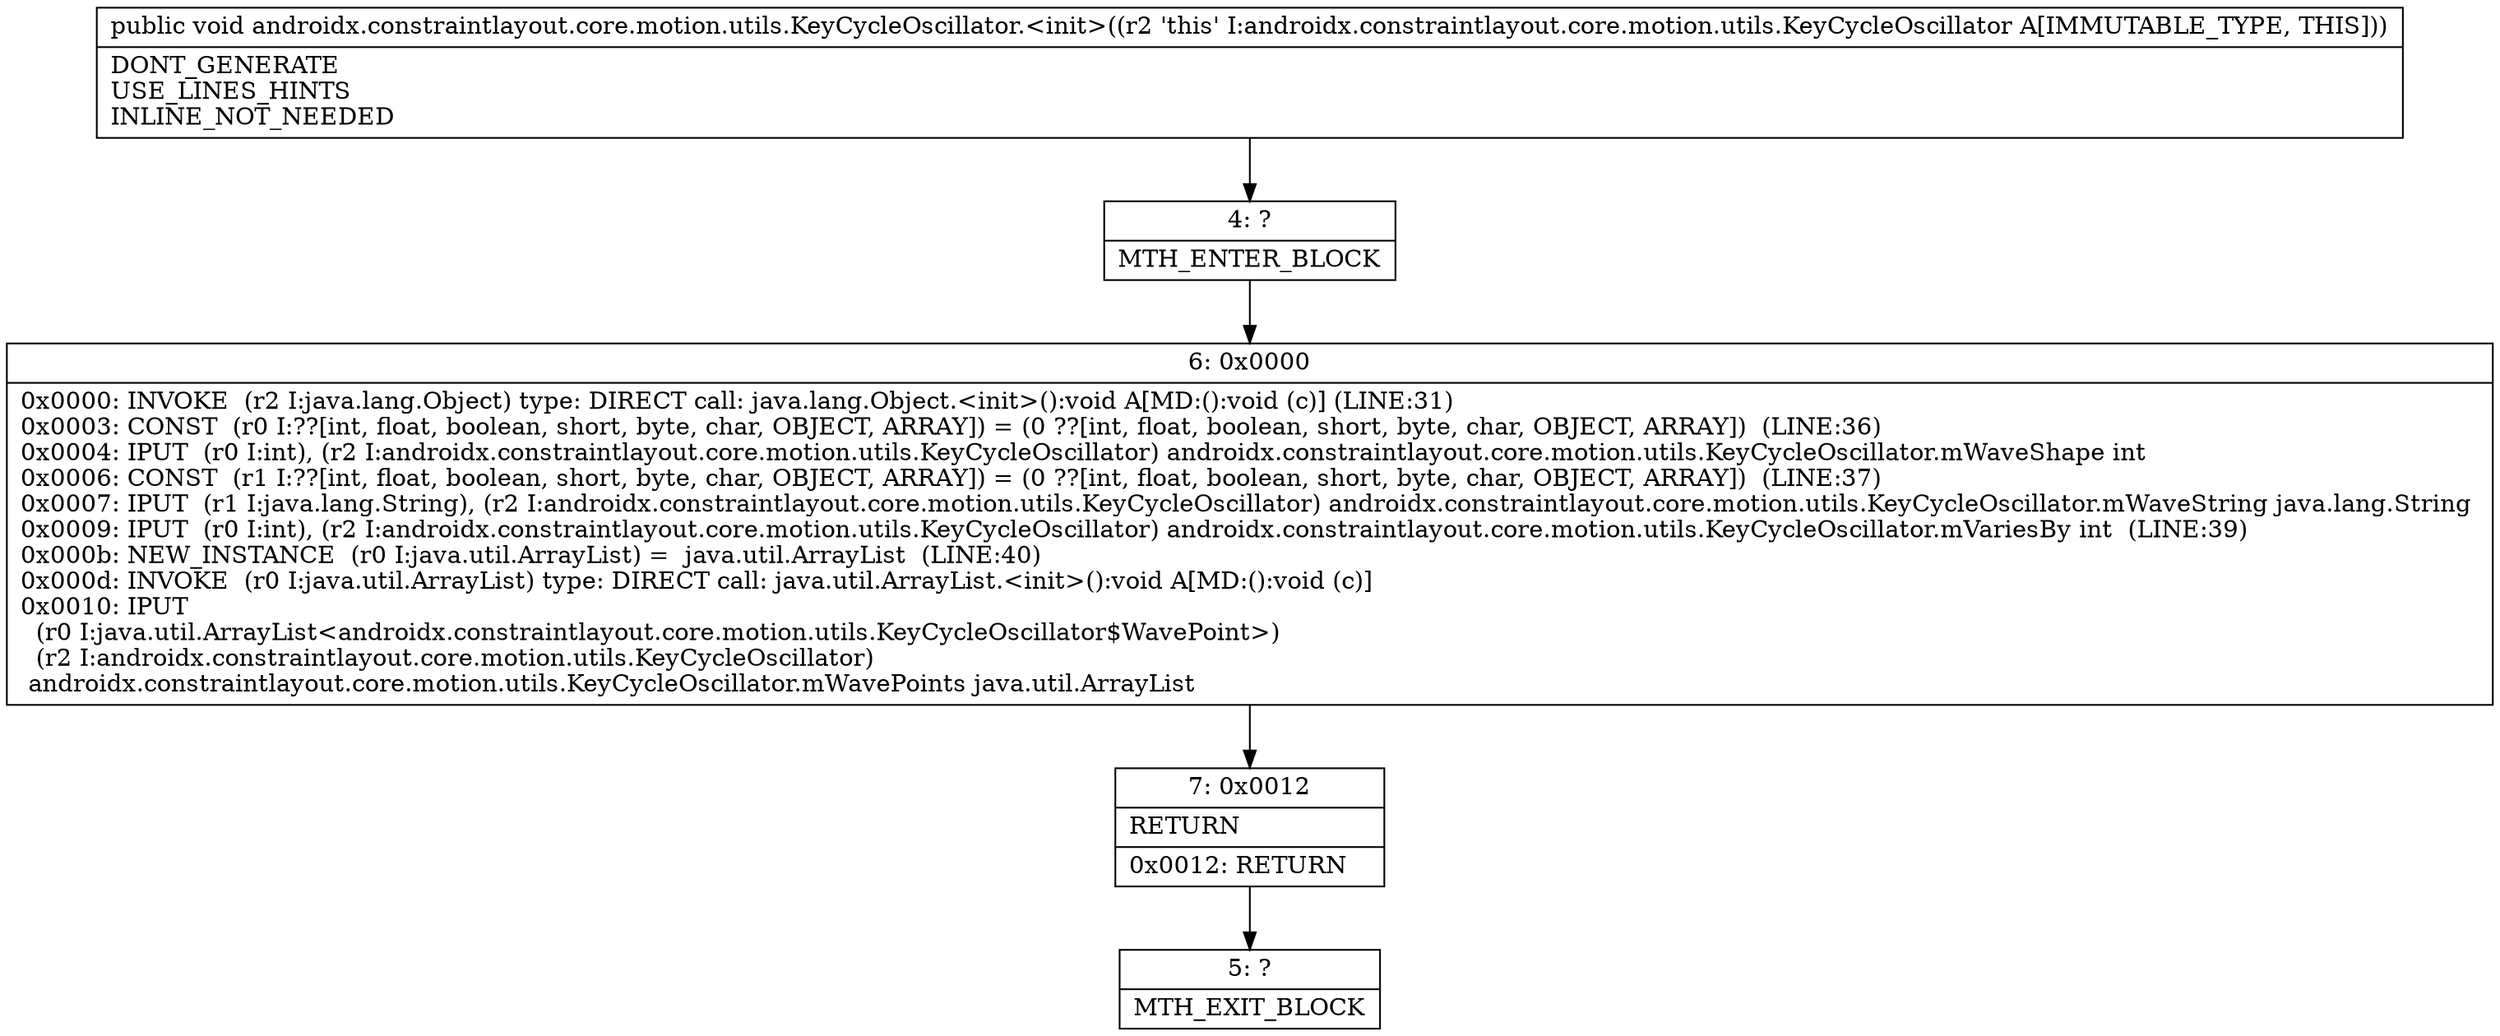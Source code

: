 digraph "CFG forandroidx.constraintlayout.core.motion.utils.KeyCycleOscillator.\<init\>()V" {
Node_4 [shape=record,label="{4\:\ ?|MTH_ENTER_BLOCK\l}"];
Node_6 [shape=record,label="{6\:\ 0x0000|0x0000: INVOKE  (r2 I:java.lang.Object) type: DIRECT call: java.lang.Object.\<init\>():void A[MD:():void (c)] (LINE:31)\l0x0003: CONST  (r0 I:??[int, float, boolean, short, byte, char, OBJECT, ARRAY]) = (0 ??[int, float, boolean, short, byte, char, OBJECT, ARRAY])  (LINE:36)\l0x0004: IPUT  (r0 I:int), (r2 I:androidx.constraintlayout.core.motion.utils.KeyCycleOscillator) androidx.constraintlayout.core.motion.utils.KeyCycleOscillator.mWaveShape int \l0x0006: CONST  (r1 I:??[int, float, boolean, short, byte, char, OBJECT, ARRAY]) = (0 ??[int, float, boolean, short, byte, char, OBJECT, ARRAY])  (LINE:37)\l0x0007: IPUT  (r1 I:java.lang.String), (r2 I:androidx.constraintlayout.core.motion.utils.KeyCycleOscillator) androidx.constraintlayout.core.motion.utils.KeyCycleOscillator.mWaveString java.lang.String \l0x0009: IPUT  (r0 I:int), (r2 I:androidx.constraintlayout.core.motion.utils.KeyCycleOscillator) androidx.constraintlayout.core.motion.utils.KeyCycleOscillator.mVariesBy int  (LINE:39)\l0x000b: NEW_INSTANCE  (r0 I:java.util.ArrayList) =  java.util.ArrayList  (LINE:40)\l0x000d: INVOKE  (r0 I:java.util.ArrayList) type: DIRECT call: java.util.ArrayList.\<init\>():void A[MD:():void (c)]\l0x0010: IPUT  \l  (r0 I:java.util.ArrayList\<androidx.constraintlayout.core.motion.utils.KeyCycleOscillator$WavePoint\>)\l  (r2 I:androidx.constraintlayout.core.motion.utils.KeyCycleOscillator)\l androidx.constraintlayout.core.motion.utils.KeyCycleOscillator.mWavePoints java.util.ArrayList \l}"];
Node_7 [shape=record,label="{7\:\ 0x0012|RETURN\l|0x0012: RETURN   \l}"];
Node_5 [shape=record,label="{5\:\ ?|MTH_EXIT_BLOCK\l}"];
MethodNode[shape=record,label="{public void androidx.constraintlayout.core.motion.utils.KeyCycleOscillator.\<init\>((r2 'this' I:androidx.constraintlayout.core.motion.utils.KeyCycleOscillator A[IMMUTABLE_TYPE, THIS]))  | DONT_GENERATE\lUSE_LINES_HINTS\lINLINE_NOT_NEEDED\l}"];
MethodNode -> Node_4;Node_4 -> Node_6;
Node_6 -> Node_7;
Node_7 -> Node_5;
}

